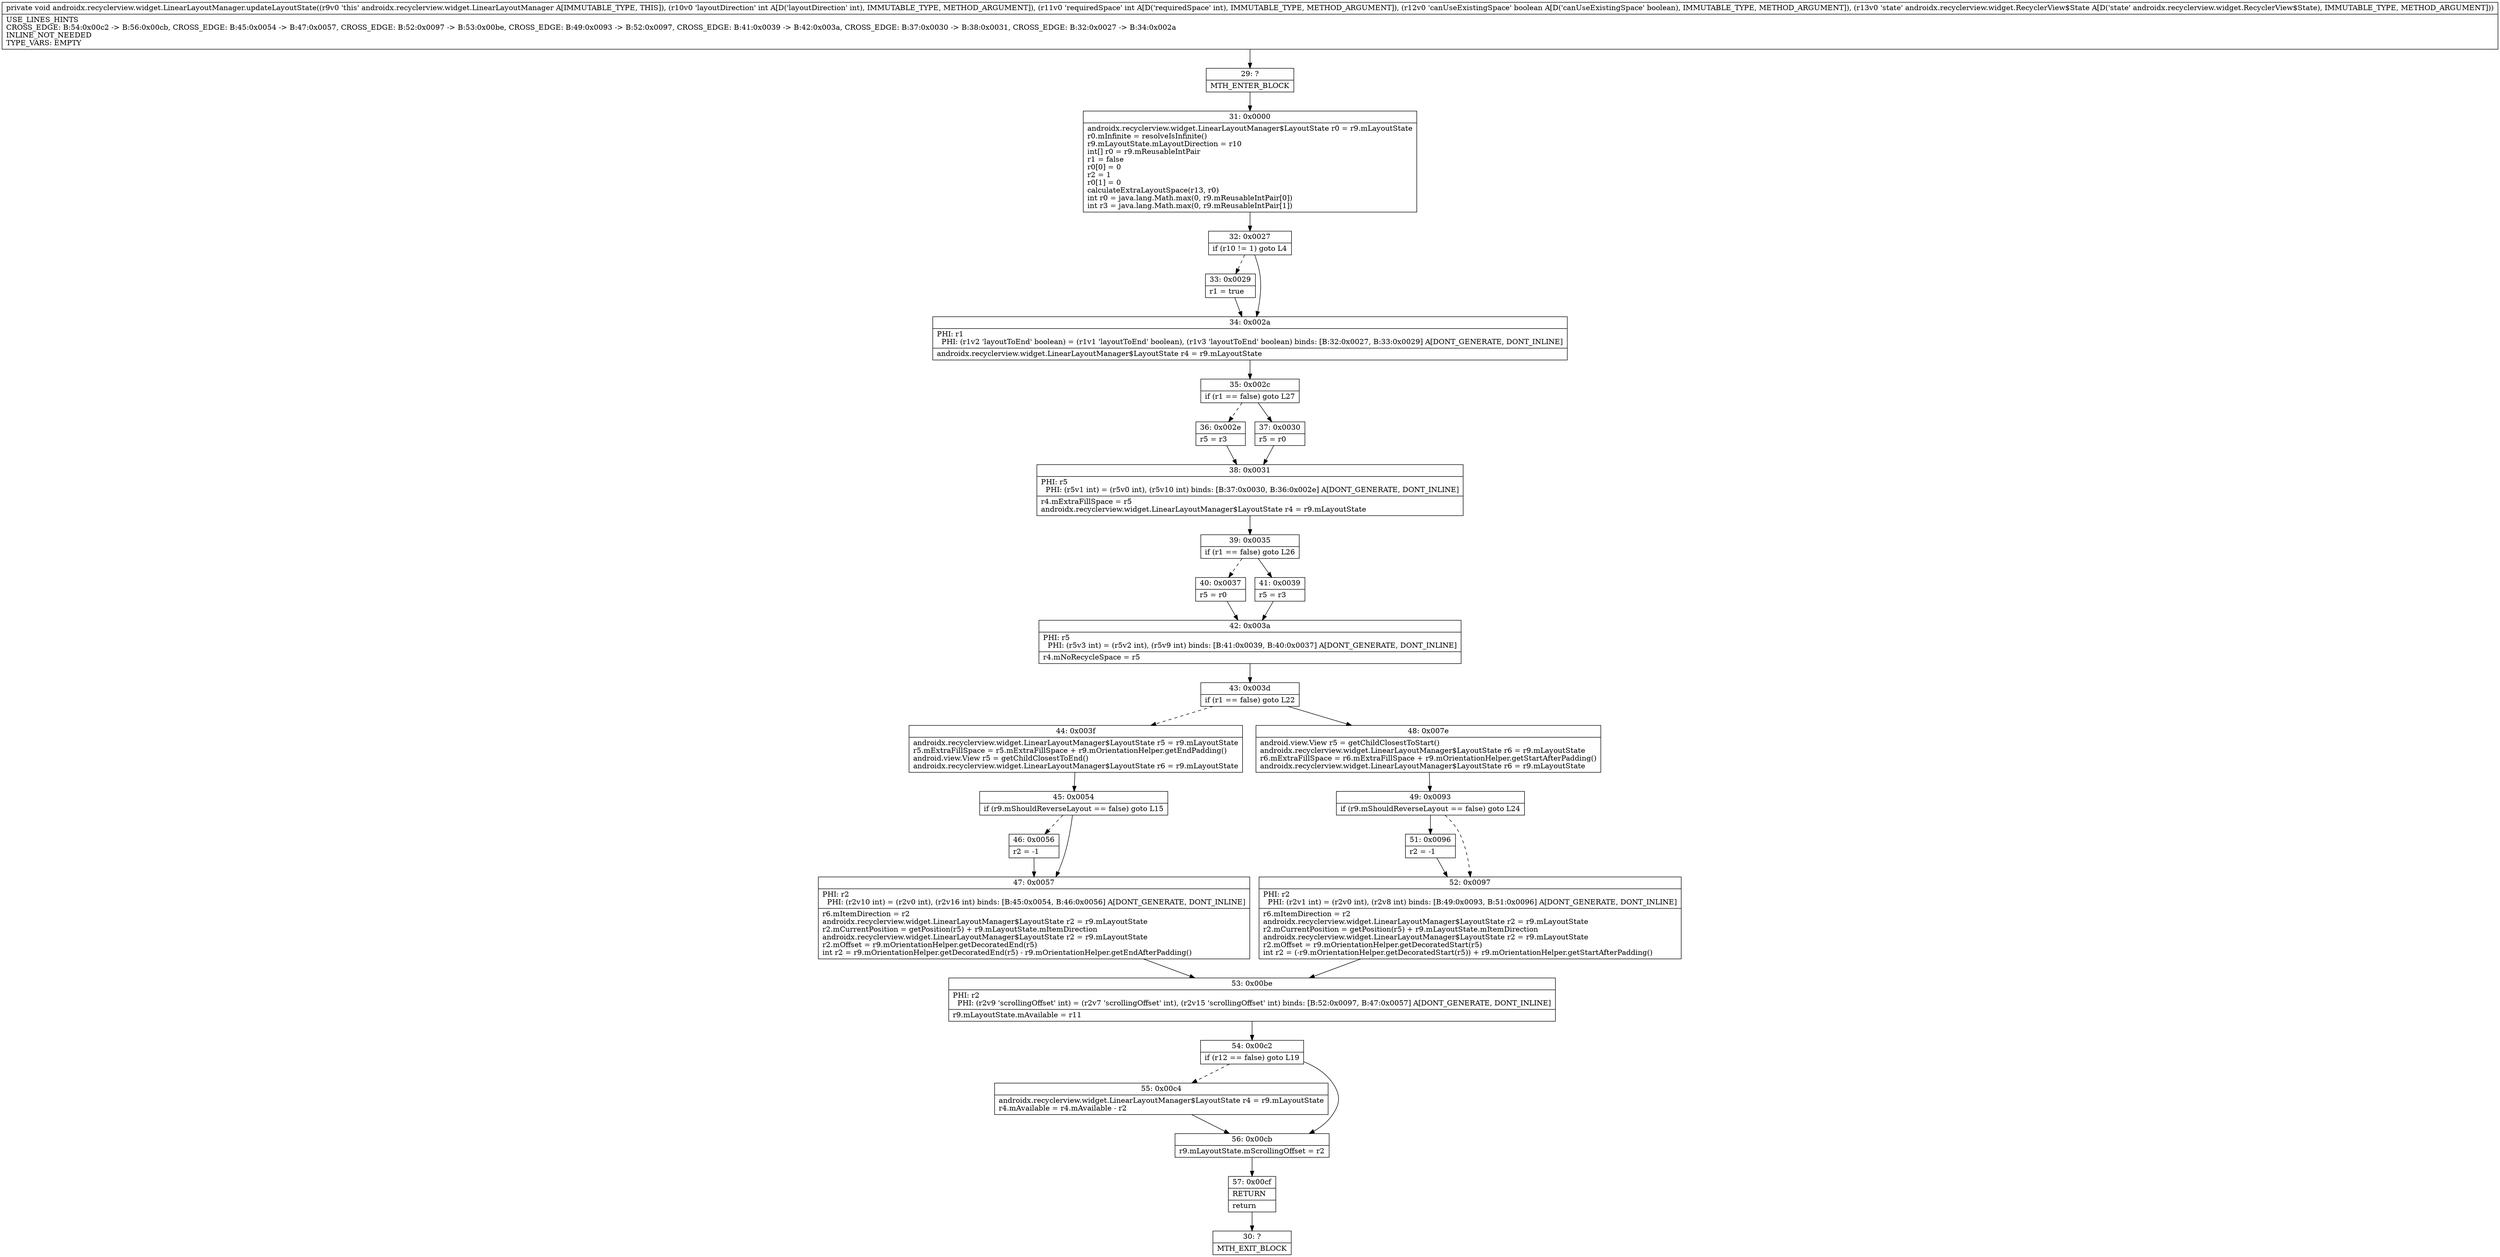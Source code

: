 digraph "CFG forandroidx.recyclerview.widget.LinearLayoutManager.updateLayoutState(IIZLandroidx\/recyclerview\/widget\/RecyclerView$State;)V" {
Node_29 [shape=record,label="{29\:\ ?|MTH_ENTER_BLOCK\l}"];
Node_31 [shape=record,label="{31\:\ 0x0000|androidx.recyclerview.widget.LinearLayoutManager$LayoutState r0 = r9.mLayoutState\lr0.mInfinite = resolveIsInfinite()\lr9.mLayoutState.mLayoutDirection = r10\lint[] r0 = r9.mReusableIntPair\lr1 = false\lr0[0] = 0\lr2 = 1\lr0[1] = 0\lcalculateExtraLayoutSpace(r13, r0)\lint r0 = java.lang.Math.max(0, r9.mReusableIntPair[0])\lint r3 = java.lang.Math.max(0, r9.mReusableIntPair[1])\l}"];
Node_32 [shape=record,label="{32\:\ 0x0027|if (r10 != 1) goto L4\l}"];
Node_33 [shape=record,label="{33\:\ 0x0029|r1 = true\l}"];
Node_34 [shape=record,label="{34\:\ 0x002a|PHI: r1 \l  PHI: (r1v2 'layoutToEnd' boolean) = (r1v1 'layoutToEnd' boolean), (r1v3 'layoutToEnd' boolean) binds: [B:32:0x0027, B:33:0x0029] A[DONT_GENERATE, DONT_INLINE]\l|androidx.recyclerview.widget.LinearLayoutManager$LayoutState r4 = r9.mLayoutState\l}"];
Node_35 [shape=record,label="{35\:\ 0x002c|if (r1 == false) goto L27\l}"];
Node_36 [shape=record,label="{36\:\ 0x002e|r5 = r3\l}"];
Node_38 [shape=record,label="{38\:\ 0x0031|PHI: r5 \l  PHI: (r5v1 int) = (r5v0 int), (r5v10 int) binds: [B:37:0x0030, B:36:0x002e] A[DONT_GENERATE, DONT_INLINE]\l|r4.mExtraFillSpace = r5\landroidx.recyclerview.widget.LinearLayoutManager$LayoutState r4 = r9.mLayoutState\l}"];
Node_39 [shape=record,label="{39\:\ 0x0035|if (r1 == false) goto L26\l}"];
Node_40 [shape=record,label="{40\:\ 0x0037|r5 = r0\l}"];
Node_42 [shape=record,label="{42\:\ 0x003a|PHI: r5 \l  PHI: (r5v3 int) = (r5v2 int), (r5v9 int) binds: [B:41:0x0039, B:40:0x0037] A[DONT_GENERATE, DONT_INLINE]\l|r4.mNoRecycleSpace = r5\l}"];
Node_43 [shape=record,label="{43\:\ 0x003d|if (r1 == false) goto L22\l}"];
Node_44 [shape=record,label="{44\:\ 0x003f|androidx.recyclerview.widget.LinearLayoutManager$LayoutState r5 = r9.mLayoutState\lr5.mExtraFillSpace = r5.mExtraFillSpace + r9.mOrientationHelper.getEndPadding()\landroid.view.View r5 = getChildClosestToEnd()\landroidx.recyclerview.widget.LinearLayoutManager$LayoutState r6 = r9.mLayoutState\l}"];
Node_45 [shape=record,label="{45\:\ 0x0054|if (r9.mShouldReverseLayout == false) goto L15\l}"];
Node_46 [shape=record,label="{46\:\ 0x0056|r2 = \-1\l}"];
Node_47 [shape=record,label="{47\:\ 0x0057|PHI: r2 \l  PHI: (r2v10 int) = (r2v0 int), (r2v16 int) binds: [B:45:0x0054, B:46:0x0056] A[DONT_GENERATE, DONT_INLINE]\l|r6.mItemDirection = r2\landroidx.recyclerview.widget.LinearLayoutManager$LayoutState r2 = r9.mLayoutState\lr2.mCurrentPosition = getPosition(r5) + r9.mLayoutState.mItemDirection\landroidx.recyclerview.widget.LinearLayoutManager$LayoutState r2 = r9.mLayoutState\lr2.mOffset = r9.mOrientationHelper.getDecoratedEnd(r5)\lint r2 = r9.mOrientationHelper.getDecoratedEnd(r5) \- r9.mOrientationHelper.getEndAfterPadding()\l}"];
Node_53 [shape=record,label="{53\:\ 0x00be|PHI: r2 \l  PHI: (r2v9 'scrollingOffset' int) = (r2v7 'scrollingOffset' int), (r2v15 'scrollingOffset' int) binds: [B:52:0x0097, B:47:0x0057] A[DONT_GENERATE, DONT_INLINE]\l|r9.mLayoutState.mAvailable = r11\l}"];
Node_54 [shape=record,label="{54\:\ 0x00c2|if (r12 == false) goto L19\l}"];
Node_55 [shape=record,label="{55\:\ 0x00c4|androidx.recyclerview.widget.LinearLayoutManager$LayoutState r4 = r9.mLayoutState\lr4.mAvailable = r4.mAvailable \- r2\l}"];
Node_56 [shape=record,label="{56\:\ 0x00cb|r9.mLayoutState.mScrollingOffset = r2\l}"];
Node_57 [shape=record,label="{57\:\ 0x00cf|RETURN\l|return\l}"];
Node_30 [shape=record,label="{30\:\ ?|MTH_EXIT_BLOCK\l}"];
Node_48 [shape=record,label="{48\:\ 0x007e|android.view.View r5 = getChildClosestToStart()\landroidx.recyclerview.widget.LinearLayoutManager$LayoutState r6 = r9.mLayoutState\lr6.mExtraFillSpace = r6.mExtraFillSpace + r9.mOrientationHelper.getStartAfterPadding()\landroidx.recyclerview.widget.LinearLayoutManager$LayoutState r6 = r9.mLayoutState\l}"];
Node_49 [shape=record,label="{49\:\ 0x0093|if (r9.mShouldReverseLayout == false) goto L24\l}"];
Node_51 [shape=record,label="{51\:\ 0x0096|r2 = \-1\l}"];
Node_52 [shape=record,label="{52\:\ 0x0097|PHI: r2 \l  PHI: (r2v1 int) = (r2v0 int), (r2v8 int) binds: [B:49:0x0093, B:51:0x0096] A[DONT_GENERATE, DONT_INLINE]\l|r6.mItemDirection = r2\landroidx.recyclerview.widget.LinearLayoutManager$LayoutState r2 = r9.mLayoutState\lr2.mCurrentPosition = getPosition(r5) + r9.mLayoutState.mItemDirection\landroidx.recyclerview.widget.LinearLayoutManager$LayoutState r2 = r9.mLayoutState\lr2.mOffset = r9.mOrientationHelper.getDecoratedStart(r5)\lint r2 = (\-r9.mOrientationHelper.getDecoratedStart(r5)) + r9.mOrientationHelper.getStartAfterPadding()\l}"];
Node_41 [shape=record,label="{41\:\ 0x0039|r5 = r3\l}"];
Node_37 [shape=record,label="{37\:\ 0x0030|r5 = r0\l}"];
MethodNode[shape=record,label="{private void androidx.recyclerview.widget.LinearLayoutManager.updateLayoutState((r9v0 'this' androidx.recyclerview.widget.LinearLayoutManager A[IMMUTABLE_TYPE, THIS]), (r10v0 'layoutDirection' int A[D('layoutDirection' int), IMMUTABLE_TYPE, METHOD_ARGUMENT]), (r11v0 'requiredSpace' int A[D('requiredSpace' int), IMMUTABLE_TYPE, METHOD_ARGUMENT]), (r12v0 'canUseExistingSpace' boolean A[D('canUseExistingSpace' boolean), IMMUTABLE_TYPE, METHOD_ARGUMENT]), (r13v0 'state' androidx.recyclerview.widget.RecyclerView$State A[D('state' androidx.recyclerview.widget.RecyclerView$State), IMMUTABLE_TYPE, METHOD_ARGUMENT]))  | USE_LINES_HINTS\lCROSS_EDGE: B:54:0x00c2 \-\> B:56:0x00cb, CROSS_EDGE: B:45:0x0054 \-\> B:47:0x0057, CROSS_EDGE: B:52:0x0097 \-\> B:53:0x00be, CROSS_EDGE: B:49:0x0093 \-\> B:52:0x0097, CROSS_EDGE: B:41:0x0039 \-\> B:42:0x003a, CROSS_EDGE: B:37:0x0030 \-\> B:38:0x0031, CROSS_EDGE: B:32:0x0027 \-\> B:34:0x002a\lINLINE_NOT_NEEDED\lTYPE_VARS: EMPTY\l}"];
MethodNode -> Node_29;Node_29 -> Node_31;
Node_31 -> Node_32;
Node_32 -> Node_33[style=dashed];
Node_32 -> Node_34;
Node_33 -> Node_34;
Node_34 -> Node_35;
Node_35 -> Node_36[style=dashed];
Node_35 -> Node_37;
Node_36 -> Node_38;
Node_38 -> Node_39;
Node_39 -> Node_40[style=dashed];
Node_39 -> Node_41;
Node_40 -> Node_42;
Node_42 -> Node_43;
Node_43 -> Node_44[style=dashed];
Node_43 -> Node_48;
Node_44 -> Node_45;
Node_45 -> Node_46[style=dashed];
Node_45 -> Node_47;
Node_46 -> Node_47;
Node_47 -> Node_53;
Node_53 -> Node_54;
Node_54 -> Node_55[style=dashed];
Node_54 -> Node_56;
Node_55 -> Node_56;
Node_56 -> Node_57;
Node_57 -> Node_30;
Node_48 -> Node_49;
Node_49 -> Node_51;
Node_49 -> Node_52[style=dashed];
Node_51 -> Node_52;
Node_52 -> Node_53;
Node_41 -> Node_42;
Node_37 -> Node_38;
}

